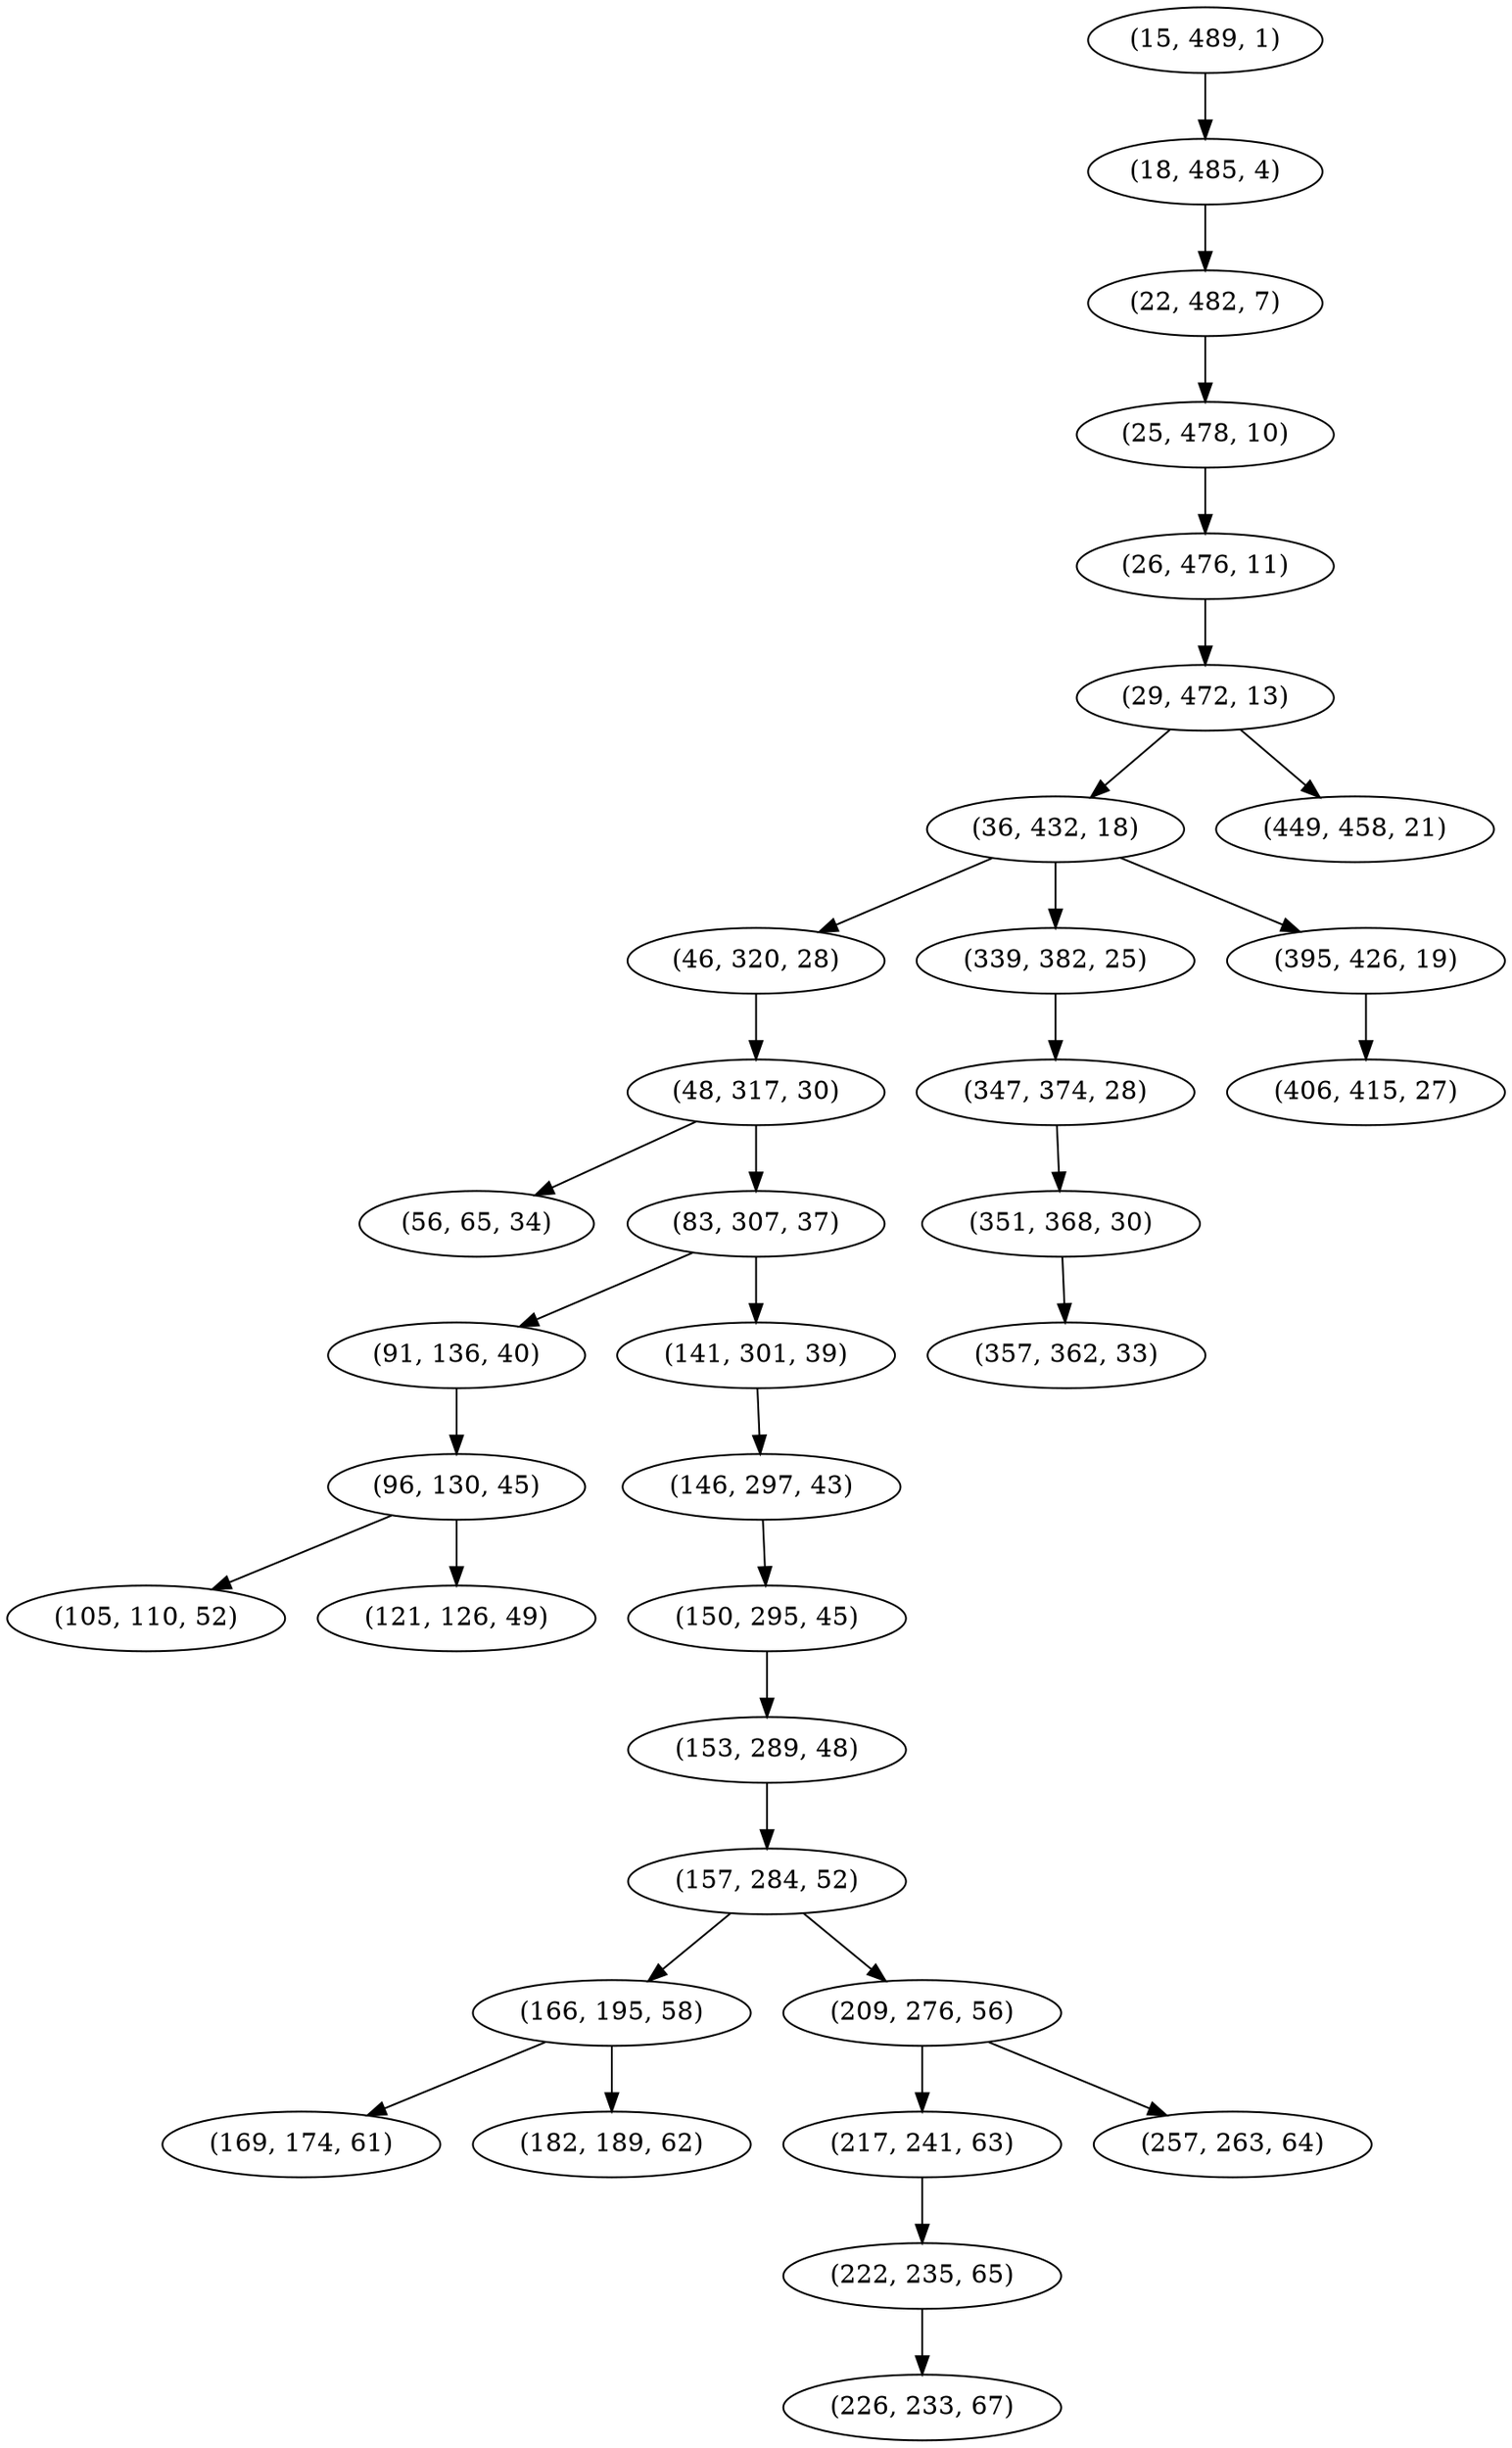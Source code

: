 digraph tree {
    "(15, 489, 1)";
    "(18, 485, 4)";
    "(22, 482, 7)";
    "(25, 478, 10)";
    "(26, 476, 11)";
    "(29, 472, 13)";
    "(36, 432, 18)";
    "(46, 320, 28)";
    "(48, 317, 30)";
    "(56, 65, 34)";
    "(83, 307, 37)";
    "(91, 136, 40)";
    "(96, 130, 45)";
    "(105, 110, 52)";
    "(121, 126, 49)";
    "(141, 301, 39)";
    "(146, 297, 43)";
    "(150, 295, 45)";
    "(153, 289, 48)";
    "(157, 284, 52)";
    "(166, 195, 58)";
    "(169, 174, 61)";
    "(182, 189, 62)";
    "(209, 276, 56)";
    "(217, 241, 63)";
    "(222, 235, 65)";
    "(226, 233, 67)";
    "(257, 263, 64)";
    "(339, 382, 25)";
    "(347, 374, 28)";
    "(351, 368, 30)";
    "(357, 362, 33)";
    "(395, 426, 19)";
    "(406, 415, 27)";
    "(449, 458, 21)";
    "(15, 489, 1)" -> "(18, 485, 4)";
    "(18, 485, 4)" -> "(22, 482, 7)";
    "(22, 482, 7)" -> "(25, 478, 10)";
    "(25, 478, 10)" -> "(26, 476, 11)";
    "(26, 476, 11)" -> "(29, 472, 13)";
    "(29, 472, 13)" -> "(36, 432, 18)";
    "(29, 472, 13)" -> "(449, 458, 21)";
    "(36, 432, 18)" -> "(46, 320, 28)";
    "(36, 432, 18)" -> "(339, 382, 25)";
    "(36, 432, 18)" -> "(395, 426, 19)";
    "(46, 320, 28)" -> "(48, 317, 30)";
    "(48, 317, 30)" -> "(56, 65, 34)";
    "(48, 317, 30)" -> "(83, 307, 37)";
    "(83, 307, 37)" -> "(91, 136, 40)";
    "(83, 307, 37)" -> "(141, 301, 39)";
    "(91, 136, 40)" -> "(96, 130, 45)";
    "(96, 130, 45)" -> "(105, 110, 52)";
    "(96, 130, 45)" -> "(121, 126, 49)";
    "(141, 301, 39)" -> "(146, 297, 43)";
    "(146, 297, 43)" -> "(150, 295, 45)";
    "(150, 295, 45)" -> "(153, 289, 48)";
    "(153, 289, 48)" -> "(157, 284, 52)";
    "(157, 284, 52)" -> "(166, 195, 58)";
    "(157, 284, 52)" -> "(209, 276, 56)";
    "(166, 195, 58)" -> "(169, 174, 61)";
    "(166, 195, 58)" -> "(182, 189, 62)";
    "(209, 276, 56)" -> "(217, 241, 63)";
    "(209, 276, 56)" -> "(257, 263, 64)";
    "(217, 241, 63)" -> "(222, 235, 65)";
    "(222, 235, 65)" -> "(226, 233, 67)";
    "(339, 382, 25)" -> "(347, 374, 28)";
    "(347, 374, 28)" -> "(351, 368, 30)";
    "(351, 368, 30)" -> "(357, 362, 33)";
    "(395, 426, 19)" -> "(406, 415, 27)";
}
